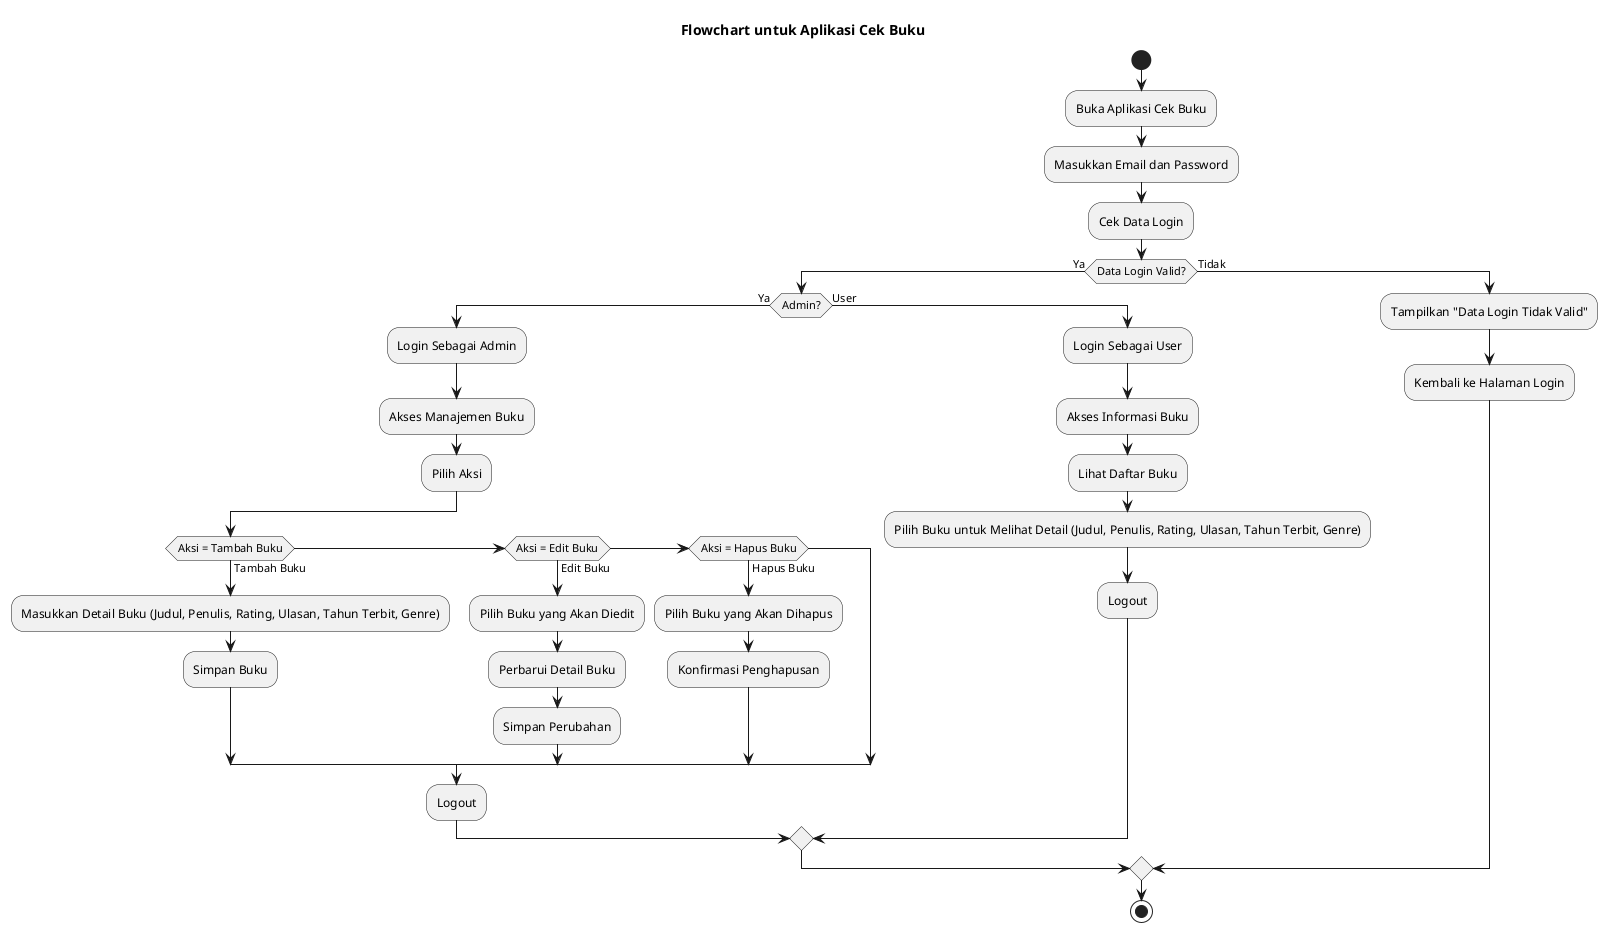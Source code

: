 @startuml cekbuku
title Flowchart untuk Aplikasi Cek Buku

start

:Buka Aplikasi Cek Buku;

:Masukkan Email dan Password;

:Cek Data Login;

if (Data Login Valid?) then (Ya)
    if (Admin?) then (Ya)
        :Login Sebagai Admin;
        :Akses Manajemen Buku;
        :Pilih Aksi;
        if (Aksi = Tambah Buku) then (Tambah Buku)
            :Masukkan Detail Buku (Judul, Penulis, Rating, Ulasan, Tahun Terbit, Genre);
            :Simpan Buku;
        elseif (Aksi = Edit Buku) then (Edit Buku)
            :Pilih Buku yang Akan Diedit;
            :Perbarui Detail Buku;
            :Simpan Perubahan;
        elseif (Aksi = Hapus Buku) then (Hapus Buku)
            :Pilih Buku yang Akan Dihapus;
            :Konfirmasi Penghapusan;
        endif
        :Logout;
    else (User)
        :Login Sebagai User;
        :Akses Informasi Buku;
        :Lihat Daftar Buku;
        :Pilih Buku untuk Melihat Detail (Judul, Penulis, Rating, Ulasan, Tahun Terbit, Genre);
        :Logout;
    endif
else (Tidak)
    :Tampilkan "Data Login Tidak Valid";
    :Kembali ke Halaman Login;
endif

stop

@enduml
